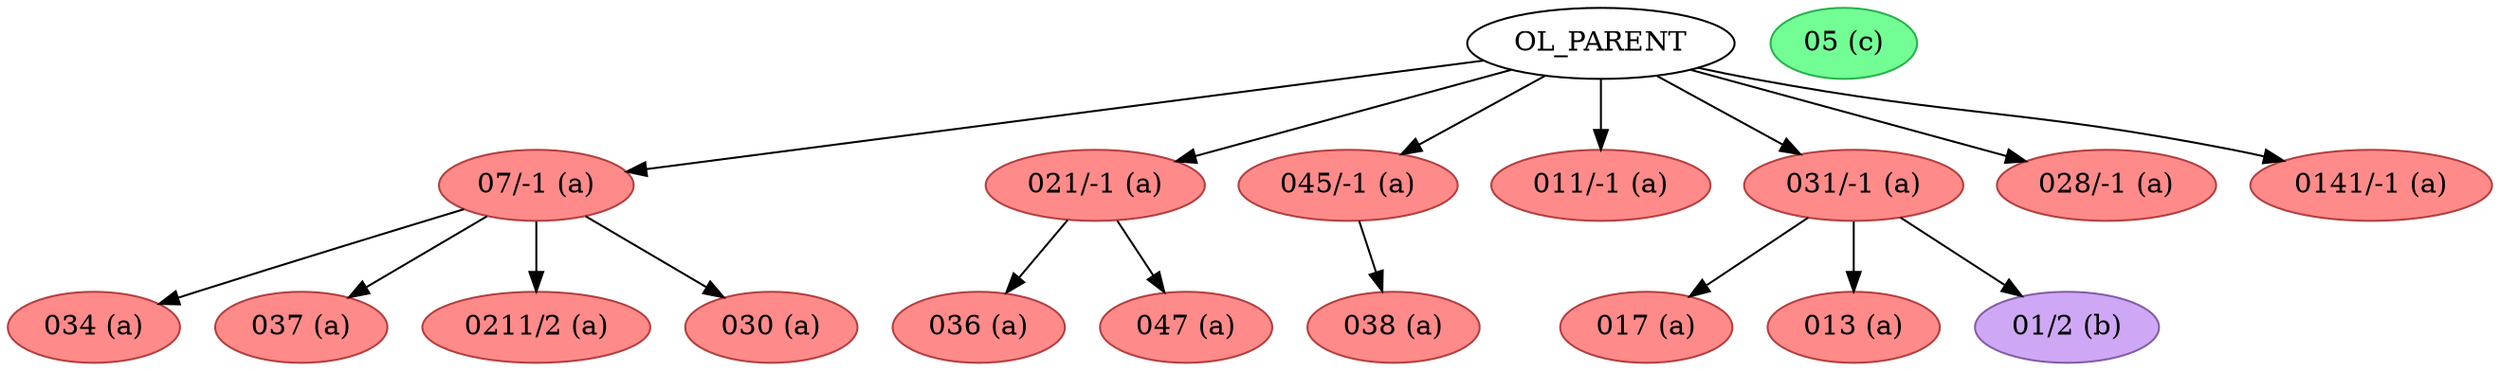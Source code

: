 strict digraph G {
"07/-1 (a)" [fillcolor="#FF8A8A", color="#b43f3f", style=filled];
"038 (a)" [fillcolor="#FF8A8A", color="#b43f3f", style=filled];
"021/-1 (a)" [fillcolor="#FF8A8A", color="#b43f3f", style=filled];
"045/-1 (a)" [fillcolor="#FF8A8A", color="#b43f3f", style=filled];
"05 (c)" [fillcolor="#72FE95", color="#27b34a", style=filled];
"034 (a)" [fillcolor="#FF8A8A", color="#b43f3f", style=filled];
"036 (a)" [fillcolor="#FF8A8A", color="#b43f3f", style=filled];
"017 (a)" [fillcolor="#FF8A8A", color="#b43f3f", style=filled];
"011/-1 (a)" [fillcolor="#FF8A8A", color="#b43f3f", style=filled];
OL_PARENT;
"047 (a)" [fillcolor="#FF8A8A", color="#b43f3f", style=filled];
"037 (a)" [fillcolor="#FF8A8A", color="#b43f3f", style=filled];
"031/-1 (a)" [fillcolor="#FF8A8A", color="#b43f3f", style=filled];
"0211/2 (a)" [fillcolor="#FF8A8A", color="#b43f3f", style=filled];
"028/-1 (a)" [fillcolor="#FF8A8A", color="#b43f3f", style=filled];
"0141/-1 (a)" [fillcolor="#FF8A8A", color="#b43f3f", style=filled];
"013 (a)" [fillcolor="#FF8A8A", color="#b43f3f", style=filled];
"01/2 (b)" [fillcolor="#CEA8F4", color="#835da9", style=filled];
"030 (a)" [fillcolor="#FF8A8A", color="#b43f3f", style=filled];
"07/-1 (a)" -> "0211/2 (a)";
"07/-1 (a)" -> "037 (a)";
"07/-1 (a)" -> "030 (a)";
"07/-1 (a)" -> "034 (a)";
"021/-1 (a)" -> "036 (a)";
"021/-1 (a)" -> "047 (a)";
"045/-1 (a)" -> "038 (a)";
OL_PARENT -> "07/-1 (a)";
OL_PARENT -> "011/-1 (a)";
OL_PARENT -> "031/-1 (a)";
OL_PARENT -> "021/-1 (a)";
OL_PARENT -> "045/-1 (a)";
OL_PARENT -> "028/-1 (a)";
OL_PARENT -> "0141/-1 (a)";
"031/-1 (a)" -> "013 (a)";
"031/-1 (a)" -> "017 (a)";
"031/-1 (a)" -> "01/2 (b)";
}
